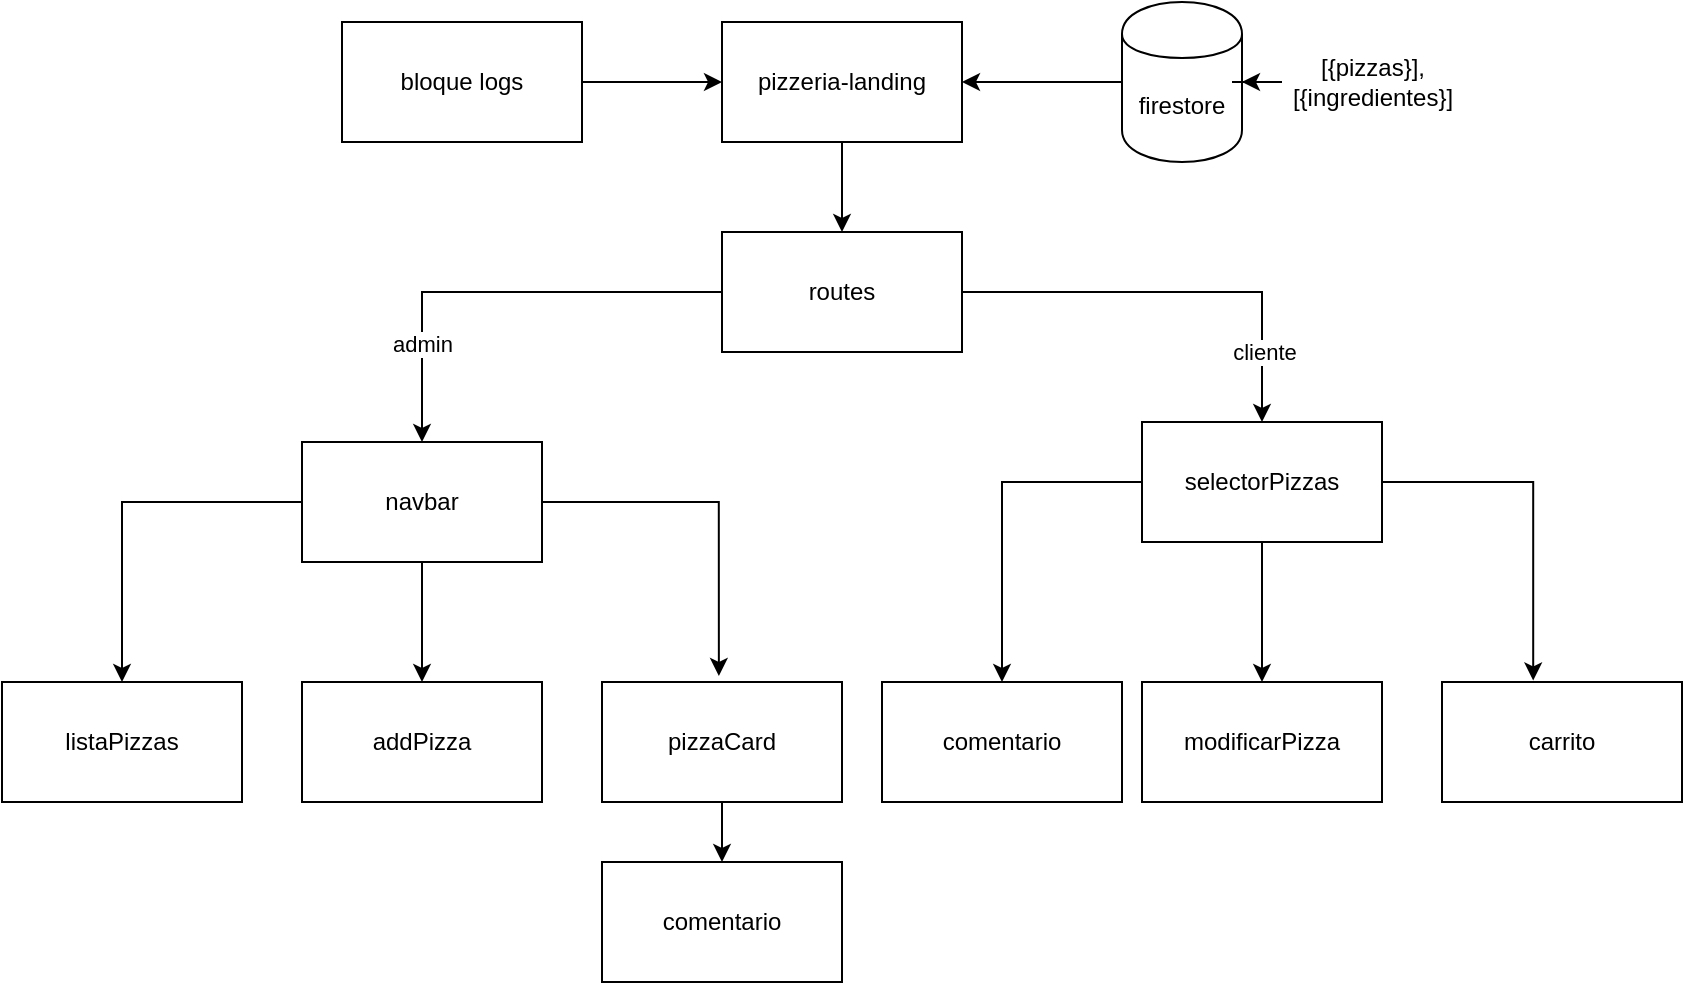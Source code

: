 <mxfile version="13.0.3" type="device"><diagram id="3rGfiF0H2AxLU7dETDC5" name="Página-1"><mxGraphModel dx="982" dy="563" grid="1" gridSize="10" guides="1" tooltips="1" connect="1" arrows="1" fold="1" page="1" pageScale="1" pageWidth="827" pageHeight="1169" math="0" shadow="0"><root><mxCell id="0"/><mxCell id="1" parent="0"/><mxCell id="FN-MTd2cOK_fLWxJ8yz2-3" value="" style="edgeStyle=orthogonalEdgeStyle;rounded=0;orthogonalLoop=1;jettySize=auto;html=1;" edge="1" parent="1" source="FN-MTd2cOK_fLWxJ8yz2-1" target="FN-MTd2cOK_fLWxJ8yz2-2"><mxGeometry relative="1" as="geometry"/></mxCell><mxCell id="FN-MTd2cOK_fLWxJ8yz2-1" value="pizzeria-landing" style="rounded=0;whiteSpace=wrap;html=1;" vertex="1" parent="1"><mxGeometry x="810" y="450" width="120" height="60" as="geometry"/></mxCell><mxCell id="FN-MTd2cOK_fLWxJ8yz2-5" value="" style="edgeStyle=orthogonalEdgeStyle;rounded=0;orthogonalLoop=1;jettySize=auto;html=1;" edge="1" parent="1" source="FN-MTd2cOK_fLWxJ8yz2-2" target="FN-MTd2cOK_fLWxJ8yz2-28"><mxGeometry relative="1" as="geometry"><mxPoint x="670.0" y="640" as="targetPoint"/></mxGeometry></mxCell><mxCell id="FN-MTd2cOK_fLWxJ8yz2-59" value="admin" style="edgeLabel;html=1;align=center;verticalAlign=middle;resizable=0;points=[];" vertex="1" connectable="0" parent="FN-MTd2cOK_fLWxJ8yz2-5"><mxGeometry x="0.071" y="-1" relative="1" as="geometry"><mxPoint x="-29.52" y="27.14" as="offset"/></mxGeometry></mxCell><mxCell id="FN-MTd2cOK_fLWxJ8yz2-7" value="" style="edgeStyle=orthogonalEdgeStyle;rounded=0;orthogonalLoop=1;jettySize=auto;html=1;entryX=0.5;entryY=0;entryDx=0;entryDy=0;" edge="1" parent="1" source="FN-MTd2cOK_fLWxJ8yz2-2" target="FN-MTd2cOK_fLWxJ8yz2-48"><mxGeometry relative="1" as="geometry"><mxPoint x="990.0" y="680" as="targetPoint"/></mxGeometry></mxCell><mxCell id="FN-MTd2cOK_fLWxJ8yz2-60" value="cliente" style="edgeLabel;html=1;align=center;verticalAlign=middle;resizable=0;points=[];" vertex="1" connectable="0" parent="FN-MTd2cOK_fLWxJ8yz2-7"><mxGeometry x="0.203" y="1" relative="1" as="geometry"><mxPoint x="20.95" y="31" as="offset"/></mxGeometry></mxCell><mxCell id="FN-MTd2cOK_fLWxJ8yz2-2" value="routes" style="rounded=0;whiteSpace=wrap;html=1;" vertex="1" parent="1"><mxGeometry x="810" y="555" width="120" height="60" as="geometry"/></mxCell><mxCell id="FN-MTd2cOK_fLWxJ8yz2-52" value="carrito" style="rounded=0;whiteSpace=wrap;html=1;" vertex="1" parent="1"><mxGeometry x="1170" y="780" width="120" height="60" as="geometry"/></mxCell><mxCell id="FN-MTd2cOK_fLWxJ8yz2-51" value="" style="edgeStyle=orthogonalEdgeStyle;rounded=0;orthogonalLoop=1;jettySize=auto;html=1;" edge="1" parent="1" source="FN-MTd2cOK_fLWxJ8yz2-48" target="FN-MTd2cOK_fLWxJ8yz2-50"><mxGeometry relative="1" as="geometry"/></mxCell><mxCell id="FN-MTd2cOK_fLWxJ8yz2-55" style="edgeStyle=orthogonalEdgeStyle;rounded=0;orthogonalLoop=1;jettySize=auto;html=1;entryX=0.5;entryY=0;entryDx=0;entryDy=0;" edge="1" parent="1" source="FN-MTd2cOK_fLWxJ8yz2-48" target="FN-MTd2cOK_fLWxJ8yz2-54"><mxGeometry relative="1" as="geometry"/></mxCell><mxCell id="FN-MTd2cOK_fLWxJ8yz2-61" style="edgeStyle=orthogonalEdgeStyle;rounded=0;orthogonalLoop=1;jettySize=auto;html=1;entryX=0.38;entryY=-0.013;entryDx=0;entryDy=0;entryPerimeter=0;" edge="1" parent="1" source="FN-MTd2cOK_fLWxJ8yz2-48" target="FN-MTd2cOK_fLWxJ8yz2-52"><mxGeometry relative="1" as="geometry"/></mxCell><mxCell id="FN-MTd2cOK_fLWxJ8yz2-48" value="selectorPizzas" style="rounded=0;whiteSpace=wrap;html=1;" vertex="1" parent="1"><mxGeometry x="1020" y="650" width="120" height="60" as="geometry"/></mxCell><mxCell id="FN-MTd2cOK_fLWxJ8yz2-50" value="comentario" style="rounded=0;whiteSpace=wrap;html=1;" vertex="1" parent="1"><mxGeometry x="890" y="780" width="120" height="60" as="geometry"/></mxCell><mxCell id="FN-MTd2cOK_fLWxJ8yz2-21" value="" style="edgeStyle=orthogonalEdgeStyle;rounded=0;orthogonalLoop=1;jettySize=auto;html=1;" edge="1" parent="1" source="FN-MTd2cOK_fLWxJ8yz2-14" target="FN-MTd2cOK_fLWxJ8yz2-20"><mxGeometry relative="1" as="geometry"/></mxCell><mxCell id="FN-MTd2cOK_fLWxJ8yz2-14" value="pizzaCard" style="rounded=0;whiteSpace=wrap;html=1;" vertex="1" parent="1"><mxGeometry x="750" y="780" width="120" height="60" as="geometry"/></mxCell><mxCell id="FN-MTd2cOK_fLWxJ8yz2-20" value="comentario" style="rounded=0;whiteSpace=wrap;html=1;" vertex="1" parent="1"><mxGeometry x="750" y="870" width="120" height="60" as="geometry"/></mxCell><mxCell id="FN-MTd2cOK_fLWxJ8yz2-33" value="" style="edgeStyle=orthogonalEdgeStyle;rounded=0;orthogonalLoop=1;jettySize=auto;html=1;" edge="1" parent="1" source="FN-MTd2cOK_fLWxJ8yz2-28" target="FN-MTd2cOK_fLWxJ8yz2-32"><mxGeometry relative="1" as="geometry"/></mxCell><mxCell id="FN-MTd2cOK_fLWxJ8yz2-38" style="edgeStyle=orthogonalEdgeStyle;rounded=0;orthogonalLoop=1;jettySize=auto;html=1;entryX=0.487;entryY=-0.05;entryDx=0;entryDy=0;entryPerimeter=0;" edge="1" parent="1" source="FN-MTd2cOK_fLWxJ8yz2-28" target="FN-MTd2cOK_fLWxJ8yz2-14"><mxGeometry relative="1" as="geometry"/></mxCell><mxCell id="FN-MTd2cOK_fLWxJ8yz2-45" value="" style="edgeStyle=orthogonalEdgeStyle;rounded=0;orthogonalLoop=1;jettySize=auto;html=1;" edge="1" parent="1" source="FN-MTd2cOK_fLWxJ8yz2-28" target="FN-MTd2cOK_fLWxJ8yz2-41"><mxGeometry relative="1" as="geometry"/></mxCell><mxCell id="FN-MTd2cOK_fLWxJ8yz2-28" value="navbar" style="rounded=0;whiteSpace=wrap;html=1;" vertex="1" parent="1"><mxGeometry x="600" y="660" width="120" height="60" as="geometry"/></mxCell><mxCell id="FN-MTd2cOK_fLWxJ8yz2-32" value="listaPizzas" style="rounded=0;whiteSpace=wrap;html=1;" vertex="1" parent="1"><mxGeometry x="450" y="780" width="120" height="60" as="geometry"/></mxCell><mxCell id="FN-MTd2cOK_fLWxJ8yz2-41" value="addPizza" style="rounded=0;whiteSpace=wrap;html=1;" vertex="1" parent="1"><mxGeometry x="600" y="780" width="120" height="60" as="geometry"/></mxCell><mxCell id="FN-MTd2cOK_fLWxJ8yz2-47" style="edgeStyle=orthogonalEdgeStyle;rounded=0;orthogonalLoop=1;jettySize=auto;html=1;entryX=1;entryY=0.5;entryDx=0;entryDy=0;" edge="1" parent="1" source="FN-MTd2cOK_fLWxJ8yz2-43" target="FN-MTd2cOK_fLWxJ8yz2-1"><mxGeometry relative="1" as="geometry"><mxPoint x="862" y="480" as="targetPoint"/><Array as="points"/></mxGeometry></mxCell><mxCell id="FN-MTd2cOK_fLWxJ8yz2-43" value="firestore" style="shape=cylinder;whiteSpace=wrap;html=1;boundedLbl=1;backgroundOutline=1;" vertex="1" parent="1"><mxGeometry x="1010" y="440" width="60" height="80" as="geometry"/></mxCell><mxCell id="FN-MTd2cOK_fLWxJ8yz2-46" value="" style="edgeStyle=orthogonalEdgeStyle;rounded=0;orthogonalLoop=1;jettySize=auto;html=1;" edge="1" parent="1" source="FN-MTd2cOK_fLWxJ8yz2-44" target="FN-MTd2cOK_fLWxJ8yz2-43"><mxGeometry relative="1" as="geometry"/></mxCell><mxCell id="FN-MTd2cOK_fLWxJ8yz2-44" value="[{pizzas}],&lt;br&gt;[{ingredientes}]" style="text;html=1;align=center;verticalAlign=middle;resizable=0;points=[];autosize=1;" vertex="1" parent="1"><mxGeometry x="1085" y="465" width="100" height="30" as="geometry"/></mxCell><mxCell id="FN-MTd2cOK_fLWxJ8yz2-54" value="modificarPizza" style="rounded=0;whiteSpace=wrap;html=1;" vertex="1" parent="1"><mxGeometry x="1020" y="780" width="120" height="60" as="geometry"/></mxCell><mxCell id="FN-MTd2cOK_fLWxJ8yz2-58" value="" style="edgeStyle=orthogonalEdgeStyle;rounded=0;orthogonalLoop=1;jettySize=auto;html=1;entryX=0;entryY=0.5;entryDx=0;entryDy=0;" edge="1" parent="1" source="FN-MTd2cOK_fLWxJ8yz2-56" target="FN-MTd2cOK_fLWxJ8yz2-1"><mxGeometry relative="1" as="geometry"><mxPoint x="690" y="470" as="targetPoint"/></mxGeometry></mxCell><mxCell id="FN-MTd2cOK_fLWxJ8yz2-56" value="bloque logs" style="rounded=0;whiteSpace=wrap;html=1;" vertex="1" parent="1"><mxGeometry x="620" y="450" width="120" height="60" as="geometry"/></mxCell></root></mxGraphModel></diagram></mxfile>